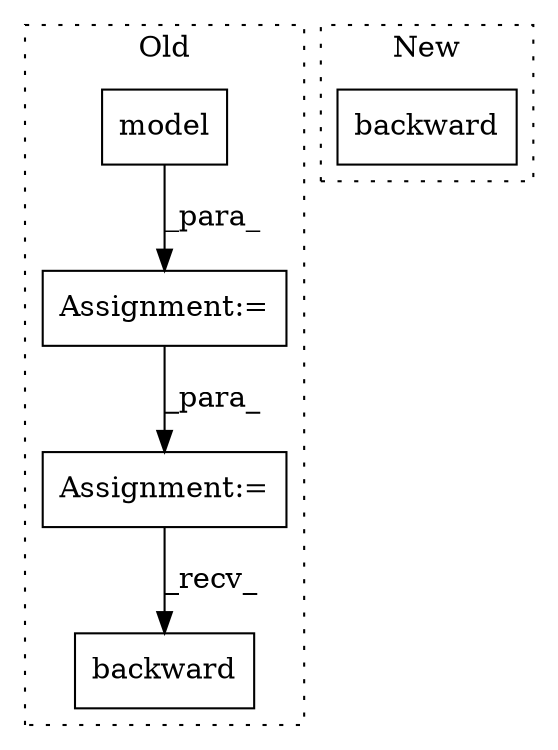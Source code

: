 digraph G {
subgraph cluster0 {
1 [label="model" a="32" s="5354,5385" l="6,1" shape="box"];
3 [label="backward" a="32" s="5520" l="10" shape="box"];
4 [label="Assignment:=" a="7" s="5399" l="1" shape="box"];
5 [label="Assignment:=" a="7" s="5348" l="1" shape="box"];
label = "Old";
style="dotted";
}
subgraph cluster1 {
2 [label="backward" a="32" s="5368" l="10" shape="box"];
label = "New";
style="dotted";
}
1 -> 5 [label="_para_"];
4 -> 3 [label="_recv_"];
5 -> 4 [label="_para_"];
}